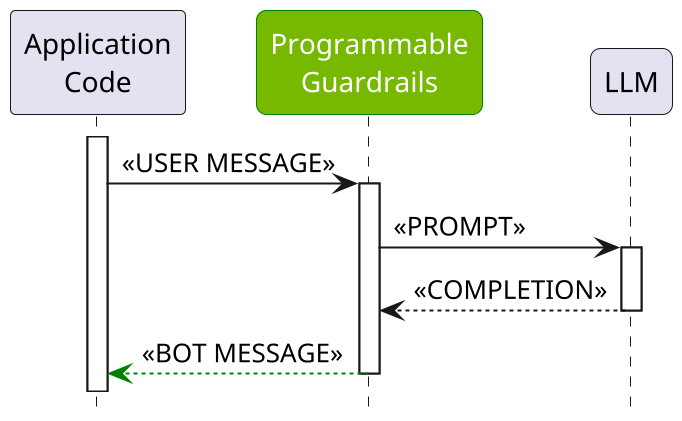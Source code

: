 @startuml
participant "Application\nCode" as A

skinparam Participant {
  RoundCorner 10

  BackgroundColor<<LLMRails >> 76b900
  FontColor<<LLMRails>> white
  BorderColor<<LLMRails>> green
}

participant "Programmable\nGuardrails" as PG <<LLMRails>>

Activate A
A->PG: <<USER MESSAGE>>
activate PG

PG->LLM: <<PROMPT>>
activate LLM
return <<COMPLETION>>

return #green <<BOT MESSAGE>>

hide footbox
hide stereotype
scale 2
@enduml
